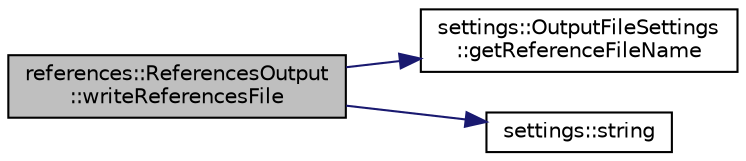 digraph "references::ReferencesOutput::writeReferencesFile"
{
 // LATEX_PDF_SIZE
  edge [fontname="Helvetica",fontsize="10",labelfontname="Helvetica",labelfontsize="10"];
  node [fontname="Helvetica",fontsize="10",shape=record];
  rankdir="LR";
  Node1 [label="references::ReferencesOutput\l::writeReferencesFile",height=0.2,width=0.4,color="black", fillcolor="grey75", style="filled", fontcolor="black",tooltip="writes the references file"];
  Node1 -> Node2 [color="midnightblue",fontsize="10",style="solid",fontname="Helvetica"];
  Node2 [label="settings::OutputFileSettings\l::getReferenceFileName",height=0.2,width=0.4,color="black", fillcolor="white", style="filled",URL="$classsettings_1_1OutputFileSettings.html#a2091426d1170804adfb90def639b7304",tooltip="returns the reference file name"];
  Node1 -> Node3 [color="midnightblue",fontsize="10",style="solid",fontname="Helvetica"];
  Node3 [label="settings::string",height=0.2,width=0.4,color="black", fillcolor="white", style="filled",URL="$namespacesettings.html#a25810432631a237804b3241be4305787",tooltip="return string of manostatType"];
}
